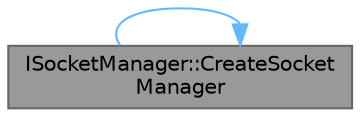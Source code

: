 digraph "ISocketManager::CreateSocketManager"
{
 // INTERACTIVE_SVG=YES
 // LATEX_PDF_SIZE
  bgcolor="transparent";
  edge [fontname=Helvetica,fontsize=10,labelfontname=Helvetica,labelfontsize=10];
  node [fontname=Helvetica,fontsize=10,shape=box,height=0.2,width=0.4];
  rankdir="LR";
  Node1 [id="Node000001",label="ISocketManager::CreateSocket\lManager",height=0.2,width=0.4,color="gray40", fillcolor="grey60", style="filled", fontcolor="black",tooltip="Creates a socket manager instance."];
  Node1 -> Node1 [id="edge1_Node000001_Node000001",color="steelblue1",style="solid",tooltip=" "];
}

